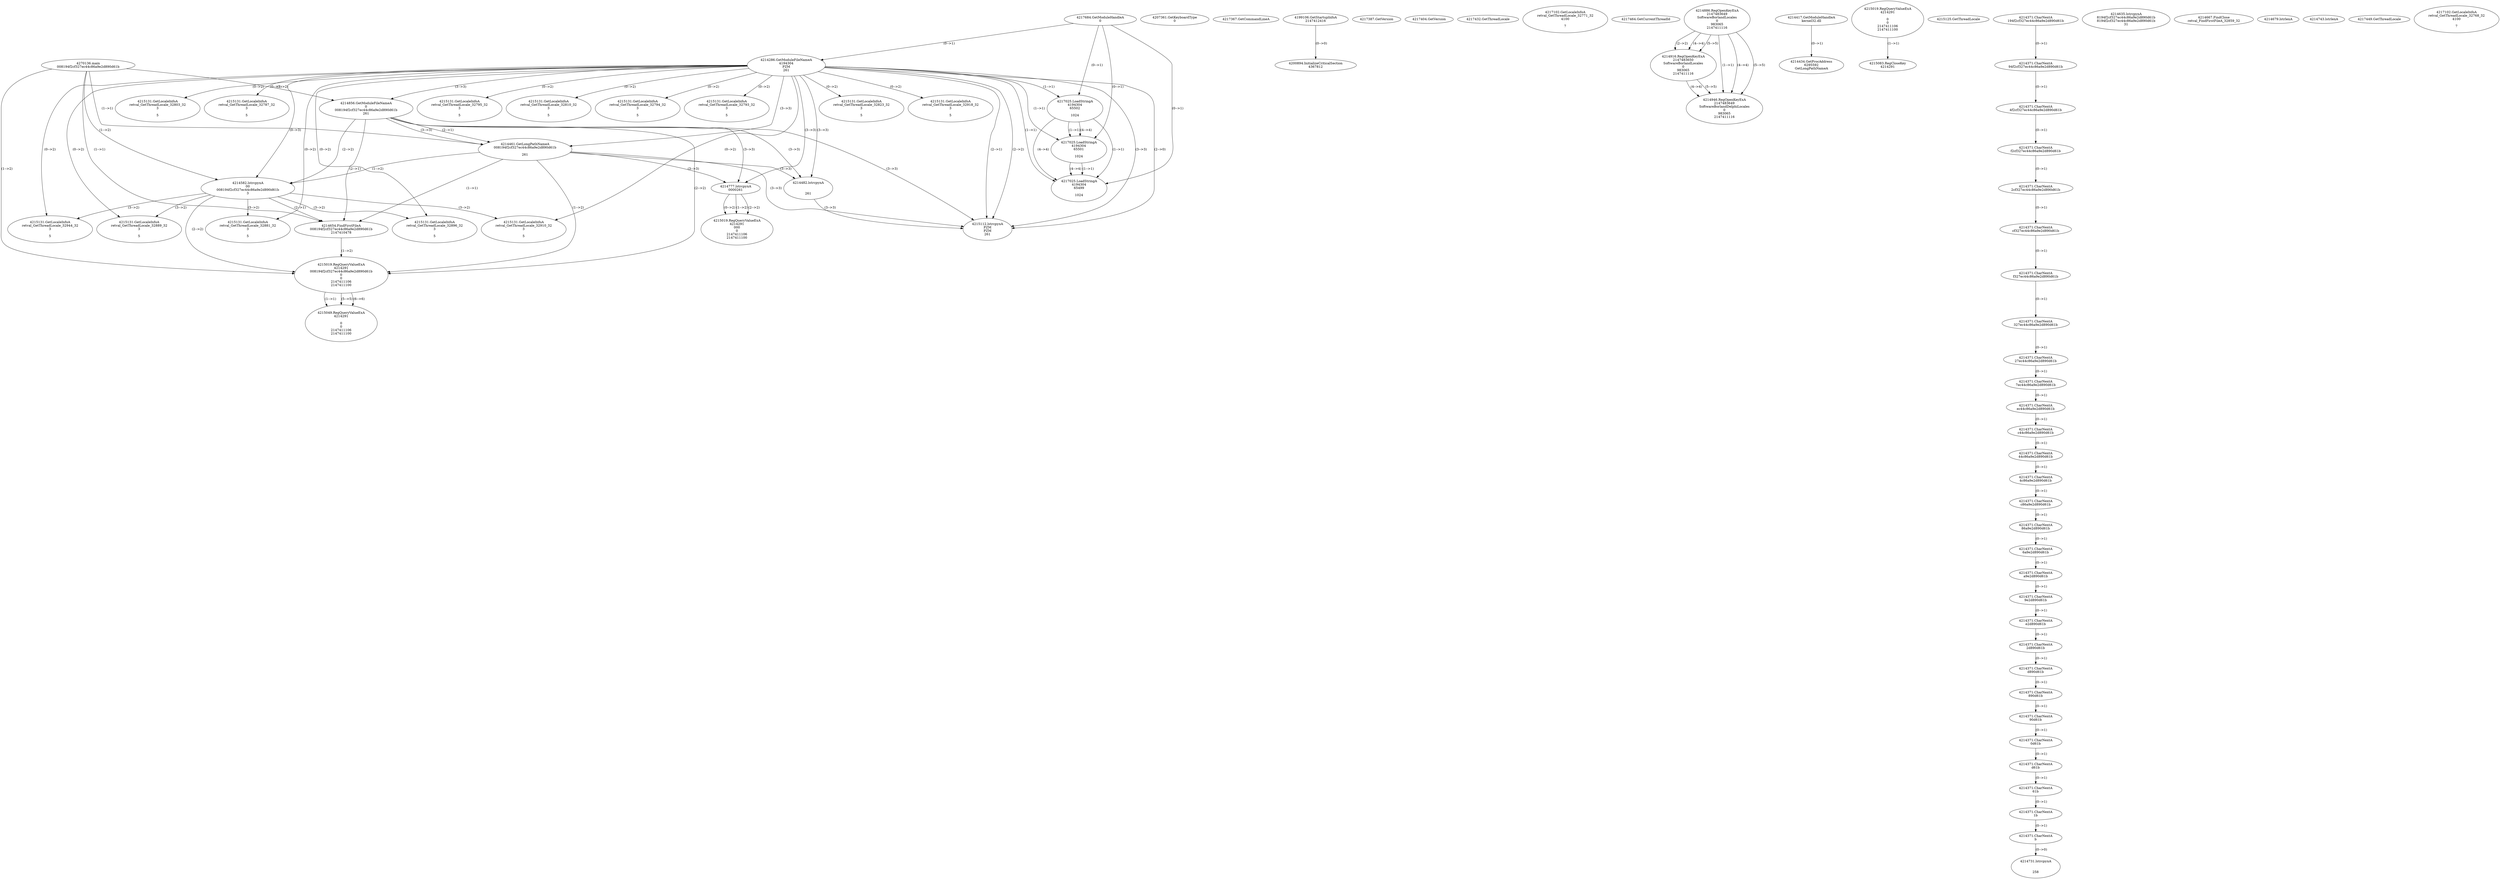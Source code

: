 // Global SCDG with merge call
digraph {
	0 [label="4270136.main
008194f2cf327ec44c86a9e2d890d61b"]
	1 [label="4217684.GetModuleHandleA
0"]
	2 [label="4207361.GetKeyboardType
0"]
	3 [label="4217367.GetCommandLineA
"]
	4 [label="4199106.GetStartupInfoA
2147412416"]
	5 [label="4217387.GetVersion
"]
	6 [label="4217404.GetVersion
"]
	7 [label="4217432.GetThreadLocale
"]
	8 [label="4217102.GetLocaleInfoA
retval_GetThreadLocale_32771_32
4100

7"]
	9 [label="4217464.GetCurrentThreadId
"]
	10 [label="4214286.GetModuleFileNameA
4194304
PZM
261"]
	1 -> 10 [label="(0-->1)"]
	11 [label="4214856.GetModuleFileNameA
0
008194f2cf327ec44c86a9e2d890d61b
261"]
	0 -> 11 [label="(1-->2)"]
	10 -> 11 [label="(3-->3)"]
	12 [label="4214886.RegOpenKeyExA
2147483649
Software\Borland\Locales
0
983065
2147411116"]
	13 [label="4214916.RegOpenKeyExA
2147483650
Software\Borland\Locales
0
983065
2147411116"]
	12 -> 13 [label="(2-->2)"]
	12 -> 13 [label="(4-->4)"]
	12 -> 13 [label="(5-->5)"]
	14 [label="4214946.RegOpenKeyExA
2147483649
Software\Borland\Delphi\Locales
0
983065
2147411116"]
	12 -> 14 [label="(1-->1)"]
	12 -> 14 [label="(4-->4)"]
	13 -> 14 [label="(4-->4)"]
	12 -> 14 [label="(5-->5)"]
	13 -> 14 [label="(5-->5)"]
	15 [label="4214417.GetModuleHandleA
kernel32.dll"]
	16 [label="4214434.GetProcAddress
6295592
GetLongPathNameA"]
	15 -> 16 [label="(0-->1)"]
	17 [label="4214461.GetLongPathNameA
008194f2cf327ec44c86a9e2d890d61b

261"]
	0 -> 17 [label="(1-->1)"]
	11 -> 17 [label="(2-->1)"]
	10 -> 17 [label="(3-->3)"]
	11 -> 17 [label="(3-->3)"]
	18 [label="4214582.lstrcpynA
00
008194f2cf327ec44c86a9e2d890d61b
3"]
	0 -> 18 [label="(1-->2)"]
	11 -> 18 [label="(2-->2)"]
	17 -> 18 [label="(1-->2)"]
	10 -> 18 [label="(0-->3)"]
	19 [label="4214482.lstrcpynA


261"]
	10 -> 19 [label="(3-->3)"]
	11 -> 19 [label="(3-->3)"]
	17 -> 19 [label="(3-->3)"]
	20 [label="4215019.RegQueryValueExA
4214291

0
0
2147411106
2147411100"]
	21 [label="4215083.RegCloseKey
4214291"]
	20 -> 21 [label="(1-->1)"]
	22 [label="4215112.lstrcpynA
PZM
PZM
261"]
	10 -> 22 [label="(2-->1)"]
	10 -> 22 [label="(2-->2)"]
	10 -> 22 [label="(3-->3)"]
	11 -> 22 [label="(3-->3)"]
	17 -> 22 [label="(3-->3)"]
	19 -> 22 [label="(3-->3)"]
	10 -> 22 [label="(2-->0)"]
	23 [label="4215125.GetThreadLocale
"]
	24 [label="4215131.GetLocaleInfoA
retval_GetThreadLocale_32803_32
3

5"]
	10 -> 24 [label="(0-->2)"]
	25 [label="4217025.LoadStringA
4194304
65502

1024"]
	1 -> 25 [label="(0-->1)"]
	10 -> 25 [label="(1-->1)"]
	26 [label="4215131.GetLocaleInfoA
retval_GetThreadLocale_32787_32
3

5"]
	10 -> 26 [label="(0-->2)"]
	27 [label="4217025.LoadStringA
4194304
65501

1024"]
	1 -> 27 [label="(0-->1)"]
	10 -> 27 [label="(1-->1)"]
	25 -> 27 [label="(1-->1)"]
	25 -> 27 [label="(4-->4)"]
	28 [label="4217025.LoadStringA
4194304
65499

1024"]
	1 -> 28 [label="(0-->1)"]
	10 -> 28 [label="(1-->1)"]
	25 -> 28 [label="(1-->1)"]
	27 -> 28 [label="(1-->1)"]
	25 -> 28 [label="(4-->4)"]
	27 -> 28 [label="(4-->4)"]
	29 [label="4214371.CharNextA
194f2cf327ec44c86a9e2d890d61b"]
	30 [label="4214371.CharNextA
94f2cf327ec44c86a9e2d890d61b"]
	29 -> 30 [label="(0-->1)"]
	31 [label="4214371.CharNextA
4f2cf327ec44c86a9e2d890d61b"]
	30 -> 31 [label="(0-->1)"]
	32 [label="4214371.CharNextA
f2cf327ec44c86a9e2d890d61b"]
	31 -> 32 [label="(0-->1)"]
	33 [label="4214371.CharNextA
2cf327ec44c86a9e2d890d61b"]
	32 -> 33 [label="(0-->1)"]
	34 [label="4214371.CharNextA
cf327ec44c86a9e2d890d61b"]
	33 -> 34 [label="(0-->1)"]
	35 [label="4214371.CharNextA
f327ec44c86a9e2d890d61b"]
	34 -> 35 [label="(0-->1)"]
	36 [label="4214371.CharNextA
327ec44c86a9e2d890d61b"]
	35 -> 36 [label="(0-->1)"]
	37 [label="4214371.CharNextA
27ec44c86a9e2d890d61b"]
	36 -> 37 [label="(0-->1)"]
	38 [label="4214371.CharNextA
7ec44c86a9e2d890d61b"]
	37 -> 38 [label="(0-->1)"]
	39 [label="4214371.CharNextA
ec44c86a9e2d890d61b"]
	38 -> 39 [label="(0-->1)"]
	40 [label="4214371.CharNextA
c44c86a9e2d890d61b"]
	39 -> 40 [label="(0-->1)"]
	41 [label="4214371.CharNextA
44c86a9e2d890d61b"]
	40 -> 41 [label="(0-->1)"]
	42 [label="4214371.CharNextA
4c86a9e2d890d61b"]
	41 -> 42 [label="(0-->1)"]
	43 [label="4214371.CharNextA
c86a9e2d890d61b"]
	42 -> 43 [label="(0-->1)"]
	44 [label="4214371.CharNextA
86a9e2d890d61b"]
	43 -> 44 [label="(0-->1)"]
	45 [label="4214371.CharNextA
6a9e2d890d61b"]
	44 -> 45 [label="(0-->1)"]
	46 [label="4214371.CharNextA
a9e2d890d61b"]
	45 -> 46 [label="(0-->1)"]
	47 [label="4214371.CharNextA
9e2d890d61b"]
	46 -> 47 [label="(0-->1)"]
	48 [label="4214371.CharNextA
e2d890d61b"]
	47 -> 48 [label="(0-->1)"]
	49 [label="4214371.CharNextA
2d890d61b"]
	48 -> 49 [label="(0-->1)"]
	50 [label="4214371.CharNextA
d890d61b"]
	49 -> 50 [label="(0-->1)"]
	51 [label="4214371.CharNextA
890d61b"]
	50 -> 51 [label="(0-->1)"]
	52 [label="4214371.CharNextA
90d61b"]
	51 -> 52 [label="(0-->1)"]
	53 [label="4214371.CharNextA
0d61b"]
	52 -> 53 [label="(0-->1)"]
	54 [label="4214371.CharNextA
d61b"]
	53 -> 54 [label="(0-->1)"]
	55 [label="4214371.CharNextA
61b"]
	54 -> 55 [label="(0-->1)"]
	56 [label="4214371.CharNextA
1b"]
	55 -> 56 [label="(0-->1)"]
	57 [label="4214371.CharNextA
b"]
	56 -> 57 [label="(0-->1)"]
	58 [label="4214635.lstrcpynA
8194f2cf327ec44c86a9e2d890d61b
8194f2cf327ec44c86a9e2d890d61b
31"]
	59 [label="4214654.FindFirstFileA
008194f2cf327ec44c86a9e2d890d61b
2147410478"]
	0 -> 59 [label="(1-->1)"]
	11 -> 59 [label="(2-->1)"]
	17 -> 59 [label="(1-->1)"]
	18 -> 59 [label="(2-->1)"]
	60 [label="4215019.RegQueryValueExA
4214291
008194f2cf327ec44c86a9e2d890d61b
0
0
2147411106
2147411100"]
	0 -> 60 [label="(1-->2)"]
	11 -> 60 [label="(2-->2)"]
	17 -> 60 [label="(1-->2)"]
	18 -> 60 [label="(2-->2)"]
	59 -> 60 [label="(1-->2)"]
	61 [label="4215049.RegQueryValueExA
4214291

0
0
2147411106
2147411100"]
	60 -> 61 [label="(1-->1)"]
	60 -> 61 [label="(5-->5)"]
	60 -> 61 [label="(6-->6)"]
	62 [label="4215131.GetLocaleInfoA
retval_GetThreadLocale_32944_32
3

5"]
	10 -> 62 [label="(0-->2)"]
	18 -> 62 [label="(3-->2)"]
	63 [label="4215131.GetLocaleInfoA
retval_GetThreadLocale_32795_32
3

5"]
	10 -> 63 [label="(0-->2)"]
	64 [label="4200894.InitializeCriticalSection
4367812"]
	4 -> 64 [label="(0-->0)"]
	65 [label="4215131.GetLocaleInfoA
retval_GetThreadLocale_32810_32
3

5"]
	10 -> 65 [label="(0-->2)"]
	66 [label="4215131.GetLocaleInfoA
retval_GetThreadLocale_32794_32
3

5"]
	10 -> 66 [label="(0-->2)"]
	67 [label="4215131.GetLocaleInfoA
retval_GetThreadLocale_32793_32
3

5"]
	10 -> 67 [label="(0-->2)"]
	68 [label="4214667.FindClose
retval_FindFirstFileA_32859_32"]
	69 [label="4214679.lstrlenA
"]
	70 [label="4214731.lstrcpynA


258"]
	57 -> 70 [label="(0-->0)"]
	71 [label="4214743.lstrlenA
"]
	72 [label="4214777.lstrcpynA
00\
00\
261"]
	10 -> 72 [label="(3-->3)"]
	11 -> 72 [label="(3-->3)"]
	17 -> 72 [label="(3-->3)"]
	73 [label="4215019.RegQueryValueExA
4214291
00\
0
0
2147411106
2147411100"]
	72 -> 73 [label="(1-->2)"]
	72 -> 73 [label="(2-->2)"]
	72 -> 73 [label="(0-->2)"]
	74 [label="4215131.GetLocaleInfoA
retval_GetThreadLocale_32889_32
3

5"]
	10 -> 74 [label="(0-->2)"]
	18 -> 74 [label="(3-->2)"]
	75 [label="4215131.GetLocaleInfoA
retval_GetThreadLocale_32881_32
3

5"]
	10 -> 75 [label="(0-->2)"]
	18 -> 75 [label="(3-->2)"]
	76 [label="4215131.GetLocaleInfoA
retval_GetThreadLocale_32896_32
3

5"]
	10 -> 76 [label="(0-->2)"]
	18 -> 76 [label="(3-->2)"]
	77 [label="4215131.GetLocaleInfoA
retval_GetThreadLocale_32910_32
3

5"]
	10 -> 77 [label="(0-->2)"]
	18 -> 77 [label="(3-->2)"]
	78 [label="4215131.GetLocaleInfoA
retval_GetThreadLocale_32823_32
3

5"]
	10 -> 78 [label="(0-->2)"]
	79 [label="4217449.GetThreadLocale
"]
	80 [label="4217102.GetLocaleInfoA
retval_GetThreadLocale_32768_32
4100

7"]
	81 [label="4215131.GetLocaleInfoA
retval_GetThreadLocale_32918_32
3

5"]
	10 -> 81 [label="(0-->2)"]
}
